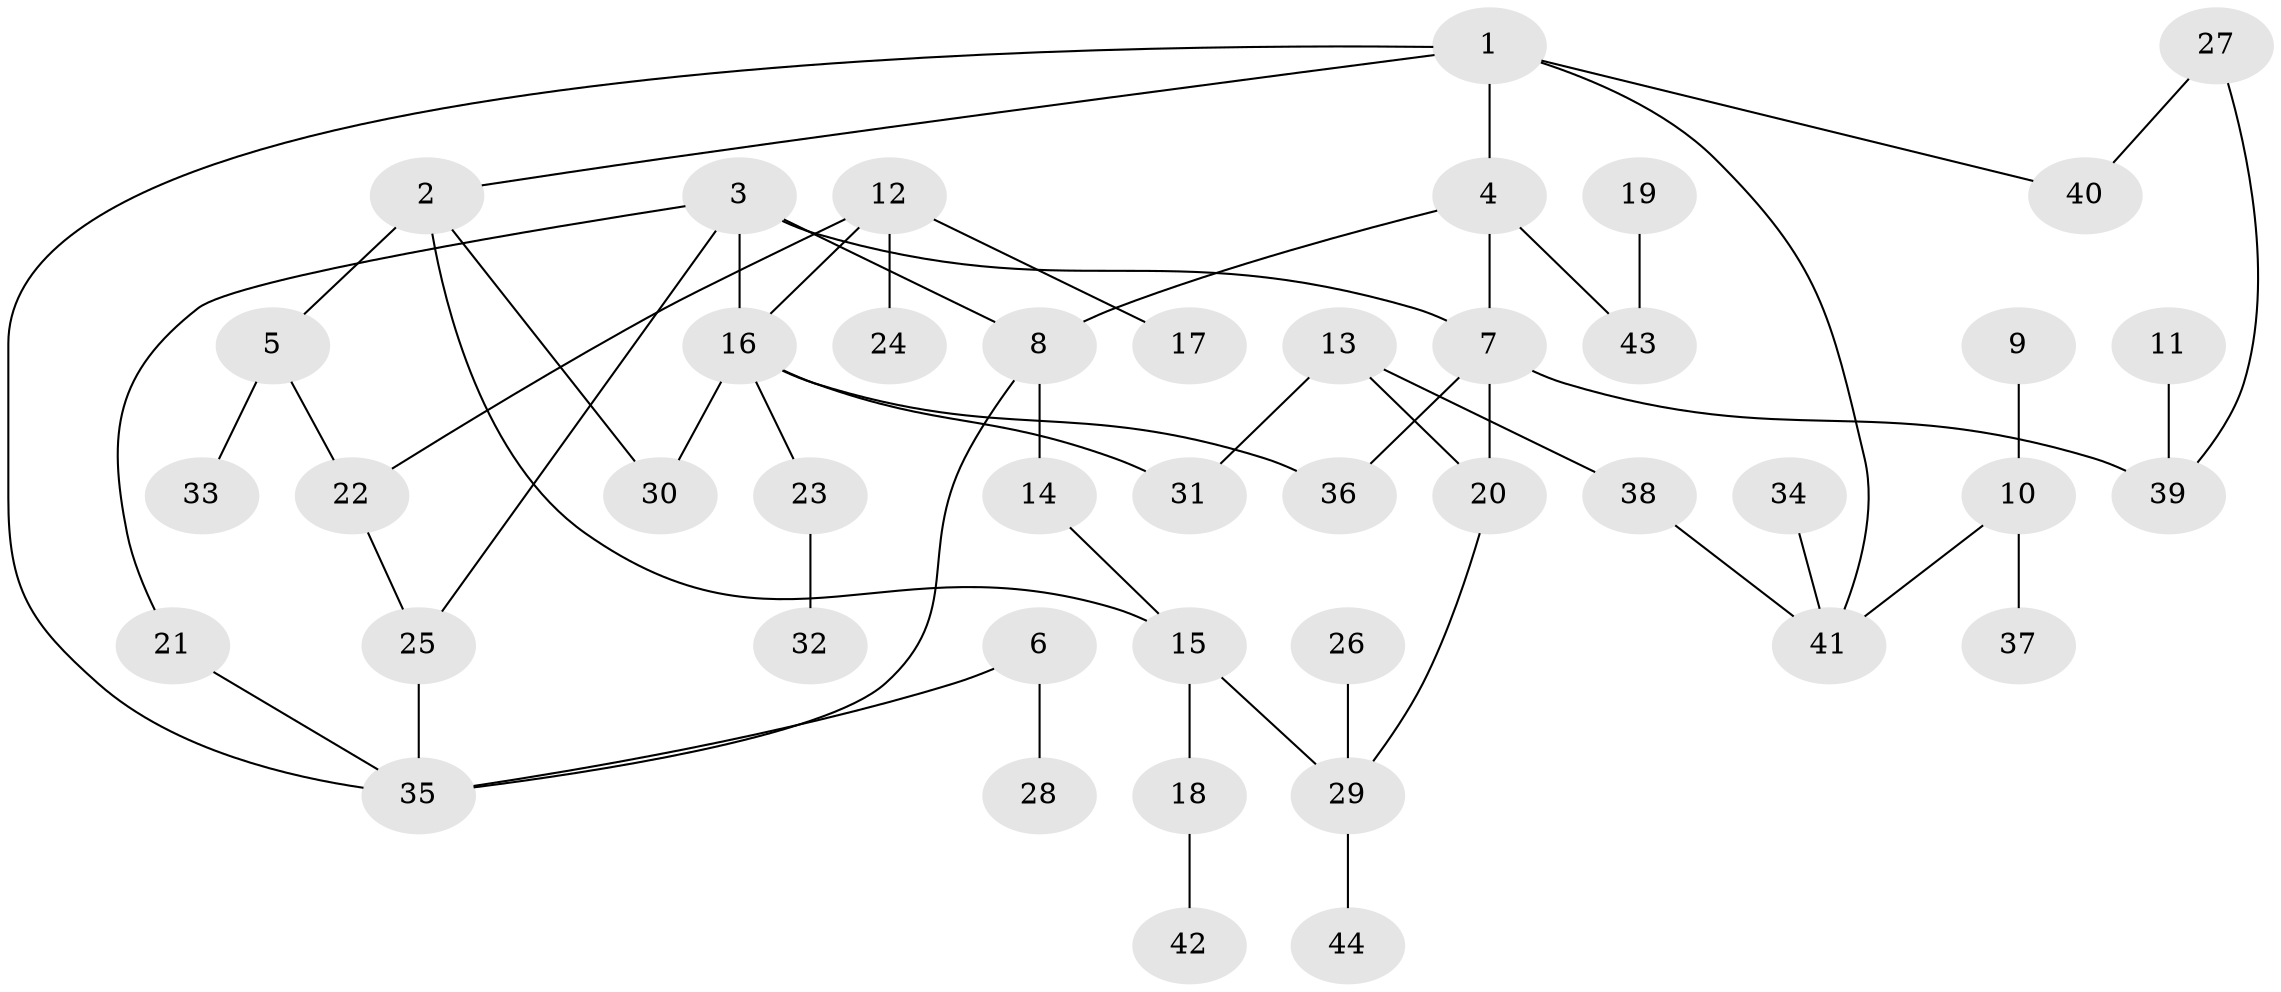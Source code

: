 // original degree distribution, {4: 0.10344827586206896, 6: 0.04597701149425287, 1: 0.367816091954023, 3: 0.13793103448275862, 5: 0.034482758620689655, 2: 0.2988505747126437, 7: 0.011494252873563218}
// Generated by graph-tools (version 1.1) at 2025/01/03/09/25 03:01:02]
// undirected, 44 vertices, 56 edges
graph export_dot {
graph [start="1"]
  node [color=gray90,style=filled];
  1;
  2;
  3;
  4;
  5;
  6;
  7;
  8;
  9;
  10;
  11;
  12;
  13;
  14;
  15;
  16;
  17;
  18;
  19;
  20;
  21;
  22;
  23;
  24;
  25;
  26;
  27;
  28;
  29;
  30;
  31;
  32;
  33;
  34;
  35;
  36;
  37;
  38;
  39;
  40;
  41;
  42;
  43;
  44;
  1 -- 2 [weight=1.0];
  1 -- 4 [weight=1.0];
  1 -- 35 [weight=1.0];
  1 -- 40 [weight=1.0];
  1 -- 41 [weight=1.0];
  2 -- 5 [weight=1.0];
  2 -- 15 [weight=1.0];
  2 -- 30 [weight=1.0];
  3 -- 7 [weight=1.0];
  3 -- 8 [weight=1.0];
  3 -- 16 [weight=1.0];
  3 -- 21 [weight=1.0];
  3 -- 25 [weight=1.0];
  4 -- 7 [weight=1.0];
  4 -- 8 [weight=1.0];
  4 -- 43 [weight=1.0];
  5 -- 22 [weight=1.0];
  5 -- 33 [weight=1.0];
  6 -- 28 [weight=1.0];
  6 -- 35 [weight=1.0];
  7 -- 20 [weight=1.0];
  7 -- 36 [weight=1.0];
  7 -- 39 [weight=1.0];
  8 -- 14 [weight=2.0];
  8 -- 35 [weight=1.0];
  9 -- 10 [weight=1.0];
  10 -- 37 [weight=1.0];
  10 -- 41 [weight=1.0];
  11 -- 39 [weight=1.0];
  12 -- 16 [weight=1.0];
  12 -- 17 [weight=1.0];
  12 -- 22 [weight=1.0];
  12 -- 24 [weight=1.0];
  13 -- 20 [weight=1.0];
  13 -- 31 [weight=1.0];
  13 -- 38 [weight=1.0];
  14 -- 15 [weight=1.0];
  15 -- 18 [weight=1.0];
  15 -- 29 [weight=1.0];
  16 -- 23 [weight=1.0];
  16 -- 30 [weight=1.0];
  16 -- 31 [weight=1.0];
  16 -- 36 [weight=1.0];
  18 -- 42 [weight=1.0];
  19 -- 43 [weight=1.0];
  20 -- 29 [weight=1.0];
  21 -- 35 [weight=1.0];
  22 -- 25 [weight=1.0];
  23 -- 32 [weight=1.0];
  25 -- 35 [weight=1.0];
  26 -- 29 [weight=1.0];
  27 -- 39 [weight=1.0];
  27 -- 40 [weight=1.0];
  29 -- 44 [weight=1.0];
  34 -- 41 [weight=1.0];
  38 -- 41 [weight=1.0];
}
